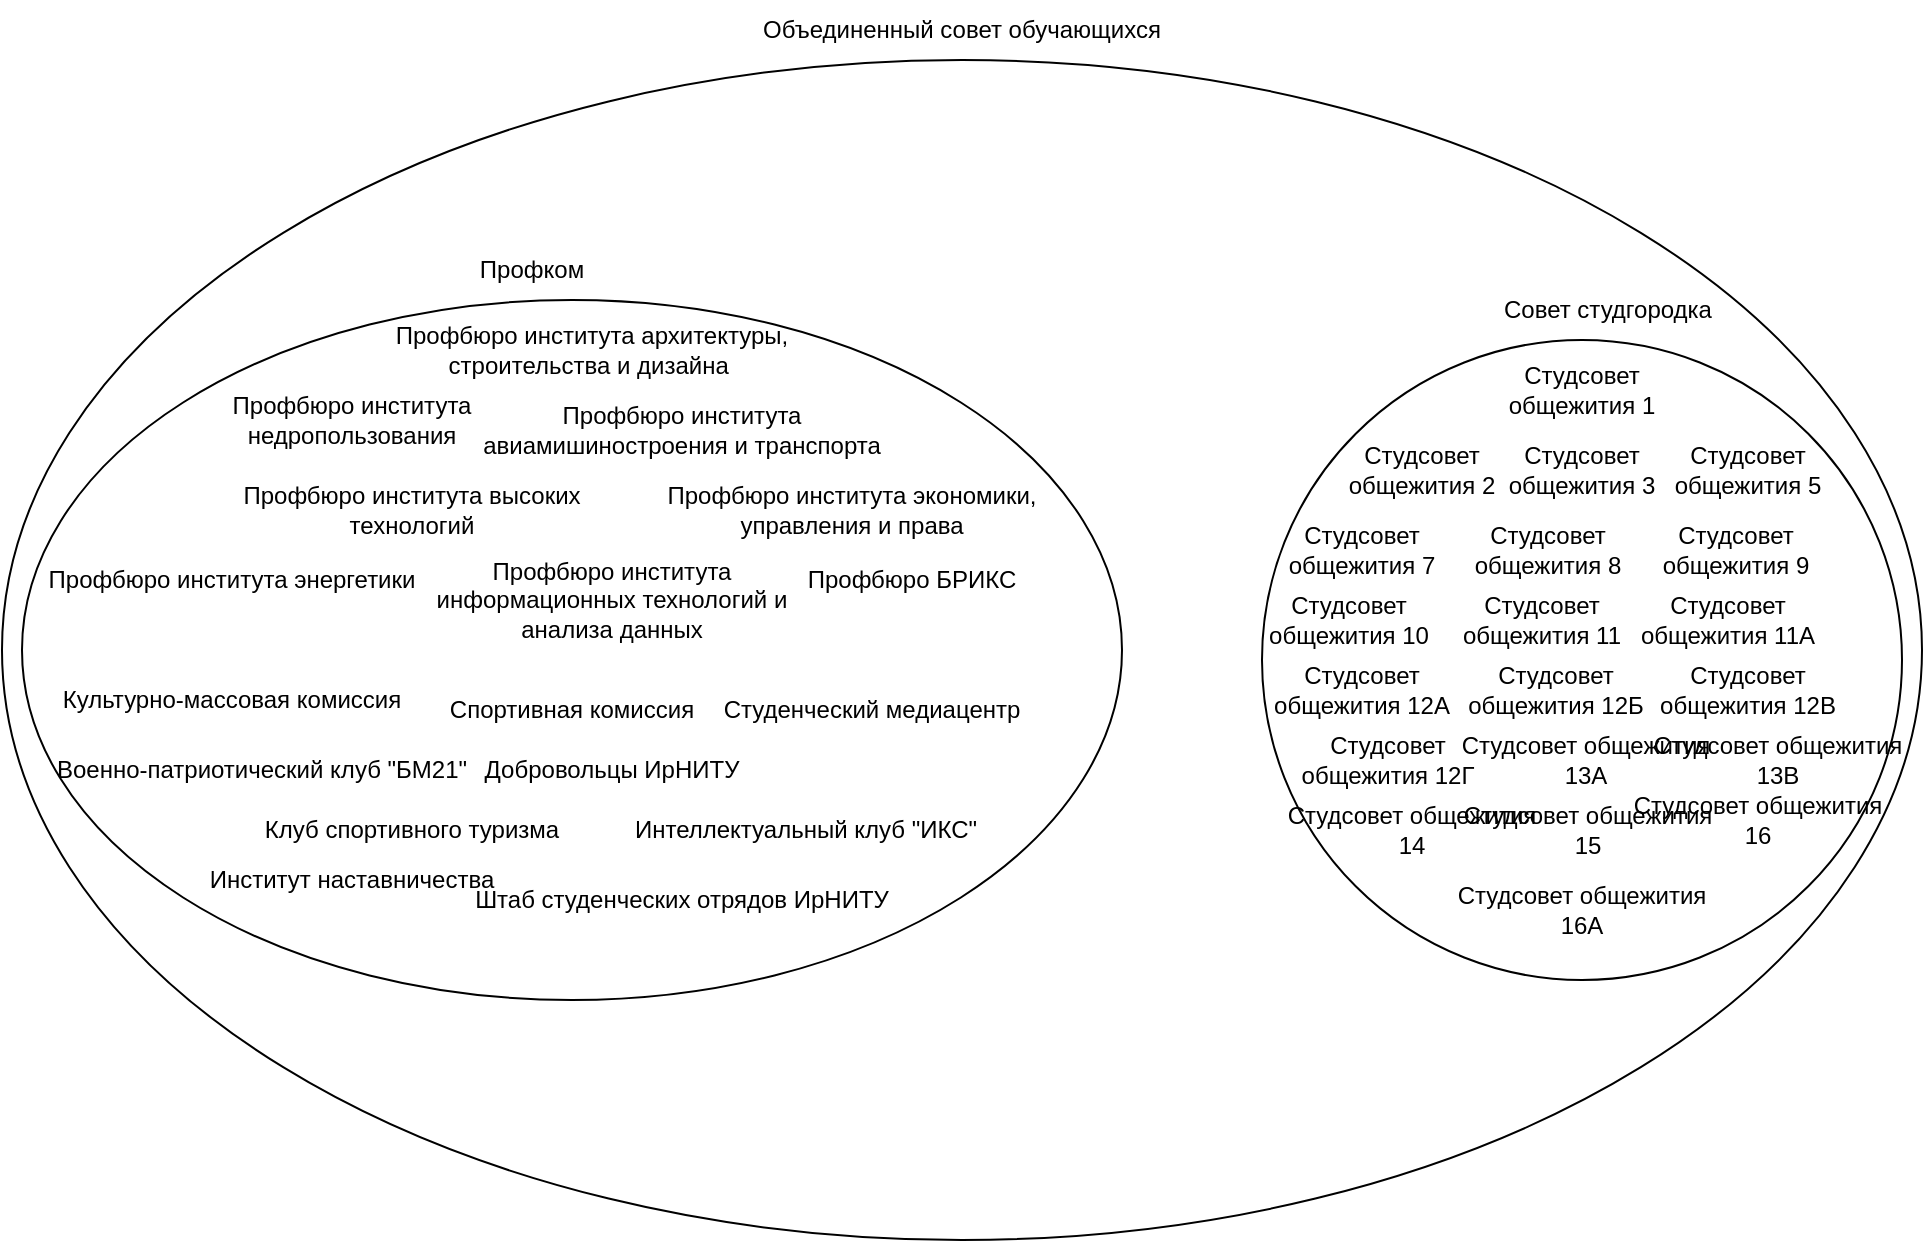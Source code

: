 <mxfile version="18.0.1" type="device"><diagram id="ubK8cpsxr8xcueVpfILn" name="Страница 1"><mxGraphModel dx="1074" dy="857" grid="1" gridSize="10" guides="1" tooltips="1" connect="1" arrows="1" fold="1" page="1" pageScale="1" pageWidth="827" pageHeight="1169" math="0" shadow="0"><root><mxCell id="0"/><mxCell id="1" parent="0"/><mxCell id="IQN_BZMtmSHHtR1zraQf-7" value="" style="ellipse;whiteSpace=wrap;html=1;" parent="1" vertex="1"><mxGeometry y="100" width="960" height="590" as="geometry"/></mxCell><mxCell id="IQN_BZMtmSHHtR1zraQf-42" value="" style="ellipse;whiteSpace=wrap;html=1;" parent="1" vertex="1"><mxGeometry x="10" y="220" width="550" height="350" as="geometry"/></mxCell><mxCell id="IQN_BZMtmSHHtR1zraQf-2" value="Объединенный совет обучающихся" style="text;html=1;strokeColor=none;fillColor=none;align=center;verticalAlign=middle;whiteSpace=wrap;rounded=0;" parent="1" vertex="1"><mxGeometry x="365" y="70" width="230" height="30" as="geometry"/></mxCell><mxCell id="IQN_BZMtmSHHtR1zraQf-5" value="Профком" style="text;html=1;strokeColor=none;fillColor=none;align=center;verticalAlign=middle;whiteSpace=wrap;rounded=0;" parent="1" vertex="1"><mxGeometry x="235" y="190" width="60" height="30" as="geometry"/></mxCell><mxCell id="IQN_BZMtmSHHtR1zraQf-8" value="" style="ellipse;whiteSpace=wrap;html=1;aspect=fixed;" parent="1" vertex="1"><mxGeometry x="630" y="240" width="320" height="320" as="geometry"/></mxCell><mxCell id="IQN_BZMtmSHHtR1zraQf-9" value="Совет студгородка" style="text;html=1;strokeColor=none;fillColor=none;align=center;verticalAlign=middle;whiteSpace=wrap;rounded=0;" parent="1" vertex="1"><mxGeometry x="743" y="210" width="120" height="30" as="geometry"/></mxCell><mxCell id="IQN_BZMtmSHHtR1zraQf-10" value="Студсовет общежития 1" style="text;html=1;strokeColor=none;fillColor=none;align=center;verticalAlign=middle;whiteSpace=wrap;rounded=0;" parent="1" vertex="1"><mxGeometry x="750" y="250" width="80" height="30" as="geometry"/></mxCell><mxCell id="IQN_BZMtmSHHtR1zraQf-11" value="Студсовет общежития 2" style="text;html=1;strokeColor=none;fillColor=none;align=center;verticalAlign=middle;whiteSpace=wrap;rounded=0;" parent="1" vertex="1"><mxGeometry x="670" y="290" width="80" height="30" as="geometry"/></mxCell><mxCell id="IQN_BZMtmSHHtR1zraQf-25" value="Профбюро института архитектуры, строительства и дизайна&amp;nbsp;" style="text;html=1;strokeColor=none;fillColor=none;align=center;verticalAlign=middle;whiteSpace=wrap;rounded=0;" parent="1" vertex="1"><mxGeometry x="190" y="225" width="210" height="40" as="geometry"/></mxCell><mxCell id="IQN_BZMtmSHHtR1zraQf-26" value="Профбюро института недропользования" style="text;html=1;strokeColor=none;fillColor=none;align=center;verticalAlign=middle;whiteSpace=wrap;rounded=0;" parent="1" vertex="1"><mxGeometry x="70" y="260" width="210" height="40" as="geometry"/></mxCell><mxCell id="IQN_BZMtmSHHtR1zraQf-27" value="Профбюро института авиамишиностроения и транспорта" style="text;html=1;strokeColor=none;fillColor=none;align=center;verticalAlign=middle;whiteSpace=wrap;rounded=0;" parent="1" vertex="1"><mxGeometry x="235" y="265" width="210" height="40" as="geometry"/></mxCell><mxCell id="IQN_BZMtmSHHtR1zraQf-28" value="Профбюро института экономики, управления и права" style="text;html=1;strokeColor=none;fillColor=none;align=center;verticalAlign=middle;whiteSpace=wrap;rounded=0;" parent="1" vertex="1"><mxGeometry x="320" y="305" width="210" height="40" as="geometry"/></mxCell><mxCell id="IQN_BZMtmSHHtR1zraQf-29" value="Профбюро института высоких технологий" style="text;html=1;strokeColor=none;fillColor=none;align=center;verticalAlign=middle;whiteSpace=wrap;rounded=0;" parent="1" vertex="1"><mxGeometry x="100" y="305" width="210" height="40" as="geometry"/></mxCell><mxCell id="IQN_BZMtmSHHtR1zraQf-30" value="Профбюро института энергетики" style="text;html=1;strokeColor=none;fillColor=none;align=center;verticalAlign=middle;whiteSpace=wrap;rounded=0;" parent="1" vertex="1"><mxGeometry x="10" y="340" width="210" height="40" as="geometry"/></mxCell><mxCell id="IQN_BZMtmSHHtR1zraQf-31" value="Профбюро института информационных технологий и анализа данных" style="text;html=1;strokeColor=none;fillColor=none;align=center;verticalAlign=middle;whiteSpace=wrap;rounded=0;" parent="1" vertex="1"><mxGeometry x="200" y="350" width="210" height="40" as="geometry"/></mxCell><mxCell id="IQN_BZMtmSHHtR1zraQf-32" value="Профбюро БРИКС" style="text;html=1;strokeColor=none;fillColor=none;align=center;verticalAlign=middle;whiteSpace=wrap;rounded=0;" parent="1" vertex="1"><mxGeometry x="350" y="340" width="210" height="40" as="geometry"/></mxCell><mxCell id="IQN_BZMtmSHHtR1zraQf-33" value="Культурно-массовая комиссия" style="text;html=1;strokeColor=none;fillColor=none;align=center;verticalAlign=middle;whiteSpace=wrap;rounded=0;" parent="1" vertex="1"><mxGeometry x="10" y="400" width="210" height="40" as="geometry"/></mxCell><mxCell id="IQN_BZMtmSHHtR1zraQf-34" value="Студенческий медиацентр" style="text;html=1;strokeColor=none;fillColor=none;align=center;verticalAlign=middle;whiteSpace=wrap;rounded=0;" parent="1" vertex="1"><mxGeometry x="330" y="405" width="210" height="40" as="geometry"/></mxCell><mxCell id="IQN_BZMtmSHHtR1zraQf-35" value="Спортивная комиссия" style="text;html=1;strokeColor=none;fillColor=none;align=center;verticalAlign=middle;whiteSpace=wrap;rounded=0;" parent="1" vertex="1"><mxGeometry x="180" y="405" width="210" height="40" as="geometry"/></mxCell><mxCell id="IQN_BZMtmSHHtR1zraQf-36" value="Добровольцы ИрНИТУ" style="text;html=1;strokeColor=none;fillColor=none;align=center;verticalAlign=middle;whiteSpace=wrap;rounded=0;" parent="1" vertex="1"><mxGeometry x="200" y="435" width="210" height="40" as="geometry"/></mxCell><mxCell id="IQN_BZMtmSHHtR1zraQf-37" value="Военно-патриотический клуб &quot;БМ21&quot;" style="text;html=1;strokeColor=none;fillColor=none;align=center;verticalAlign=middle;whiteSpace=wrap;rounded=0;" parent="1" vertex="1"><mxGeometry x="25" y="435" width="210" height="40" as="geometry"/></mxCell><mxCell id="IQN_BZMtmSHHtR1zraQf-38" value="Интеллектуальный клуб &quot;ИКС&quot;" style="text;html=1;strokeColor=none;fillColor=none;align=center;verticalAlign=middle;whiteSpace=wrap;rounded=0;" parent="1" vertex="1"><mxGeometry x="297" y="465" width="210" height="40" as="geometry"/></mxCell><mxCell id="IQN_BZMtmSHHtR1zraQf-39" value="Клуб спортивного туризма" style="text;html=1;strokeColor=none;fillColor=none;align=center;verticalAlign=middle;whiteSpace=wrap;rounded=0;" parent="1" vertex="1"><mxGeometry x="100" y="465" width="210" height="40" as="geometry"/></mxCell><mxCell id="IQN_BZMtmSHHtR1zraQf-40" value="Институт наставничества" style="text;html=1;strokeColor=none;fillColor=none;align=center;verticalAlign=middle;whiteSpace=wrap;rounded=0;" parent="1" vertex="1"><mxGeometry x="70" y="490" width="210" height="40" as="geometry"/></mxCell><mxCell id="IQN_BZMtmSHHtR1zraQf-41" value="Штаб студенческих отрядов ИрНИТУ" style="text;html=1;strokeColor=none;fillColor=none;align=center;verticalAlign=middle;whiteSpace=wrap;rounded=0;" parent="1" vertex="1"><mxGeometry x="235" y="500" width="210" height="40" as="geometry"/></mxCell><mxCell id="IYbtMwZEQRw2hdhaxQjh-39" value="Студсовет общежития 3" style="text;html=1;strokeColor=none;fillColor=none;align=center;verticalAlign=middle;whiteSpace=wrap;rounded=0;" vertex="1" parent="1"><mxGeometry x="750" y="290" width="80" height="30" as="geometry"/></mxCell><mxCell id="IYbtMwZEQRw2hdhaxQjh-40" value="Студсовет общежития 5" style="text;html=1;strokeColor=none;fillColor=none;align=center;verticalAlign=middle;whiteSpace=wrap;rounded=0;" vertex="1" parent="1"><mxGeometry x="833" y="290" width="80" height="30" as="geometry"/></mxCell><mxCell id="IYbtMwZEQRw2hdhaxQjh-41" value="Студсовет общежития 7" style="text;html=1;strokeColor=none;fillColor=none;align=center;verticalAlign=middle;whiteSpace=wrap;rounded=0;" vertex="1" parent="1"><mxGeometry x="640" y="330" width="80" height="30" as="geometry"/></mxCell><mxCell id="IYbtMwZEQRw2hdhaxQjh-42" value="Студсовет общежития 8" style="text;html=1;strokeColor=none;fillColor=none;align=center;verticalAlign=middle;whiteSpace=wrap;rounded=0;" vertex="1" parent="1"><mxGeometry x="733" y="330" width="80" height="30" as="geometry"/></mxCell><mxCell id="IYbtMwZEQRw2hdhaxQjh-43" value="Студсовет общежития 9" style="text;html=1;strokeColor=none;fillColor=none;align=center;verticalAlign=middle;whiteSpace=wrap;rounded=0;" vertex="1" parent="1"><mxGeometry x="827" y="330" width="80" height="30" as="geometry"/></mxCell><mxCell id="IYbtMwZEQRw2hdhaxQjh-44" value="Студсовет общежития 10" style="text;html=1;strokeColor=none;fillColor=none;align=center;verticalAlign=middle;whiteSpace=wrap;rounded=0;" vertex="1" parent="1"><mxGeometry x="625" y="370" width="97" height="20" as="geometry"/></mxCell><mxCell id="IYbtMwZEQRw2hdhaxQjh-45" value="Студсовет общежития 11" style="text;html=1;strokeColor=none;fillColor=none;align=center;verticalAlign=middle;whiteSpace=wrap;rounded=0;" vertex="1" parent="1"><mxGeometry x="720" y="365" width="100" height="30" as="geometry"/></mxCell><mxCell id="IYbtMwZEQRw2hdhaxQjh-46" value="Студсовет общежития 11А" style="text;html=1;strokeColor=none;fillColor=none;align=center;verticalAlign=middle;whiteSpace=wrap;rounded=0;" vertex="1" parent="1"><mxGeometry x="813" y="365" width="100" height="30" as="geometry"/></mxCell><mxCell id="IYbtMwZEQRw2hdhaxQjh-47" value="Студсовет общежития 12А" style="text;html=1;strokeColor=none;fillColor=none;align=center;verticalAlign=middle;whiteSpace=wrap;rounded=0;" vertex="1" parent="1"><mxGeometry x="630" y="400" width="100" height="30" as="geometry"/></mxCell><mxCell id="IYbtMwZEQRw2hdhaxQjh-48" value="Студсовет общежития 12Б" style="text;html=1;strokeColor=none;fillColor=none;align=center;verticalAlign=middle;whiteSpace=wrap;rounded=0;" vertex="1" parent="1"><mxGeometry x="727" y="400" width="100" height="30" as="geometry"/></mxCell><mxCell id="IYbtMwZEQRw2hdhaxQjh-49" value="Студсовет общежития 12В" style="text;html=1;strokeColor=none;fillColor=none;align=center;verticalAlign=middle;whiteSpace=wrap;rounded=0;" vertex="1" parent="1"><mxGeometry x="823" y="400" width="100" height="30" as="geometry"/></mxCell><mxCell id="IYbtMwZEQRw2hdhaxQjh-50" value="Студсовет общежития 12Г" style="text;html=1;strokeColor=none;fillColor=none;align=center;verticalAlign=middle;whiteSpace=wrap;rounded=0;" vertex="1" parent="1"><mxGeometry x="643" y="435" width="100" height="30" as="geometry"/></mxCell><mxCell id="IYbtMwZEQRw2hdhaxQjh-51" value="Студсовет общежития 13А" style="text;html=1;strokeColor=none;fillColor=none;align=center;verticalAlign=middle;whiteSpace=wrap;rounded=0;" vertex="1" parent="1"><mxGeometry x="727" y="435" width="130" height="30" as="geometry"/></mxCell><mxCell id="IYbtMwZEQRw2hdhaxQjh-52" value="Студсовет общежития 13В" style="text;html=1;strokeColor=none;fillColor=none;align=center;verticalAlign=middle;whiteSpace=wrap;rounded=0;" vertex="1" parent="1"><mxGeometry x="823" y="435" width="130" height="30" as="geometry"/></mxCell><mxCell id="IYbtMwZEQRw2hdhaxQjh-53" value="Студсовет общежития 14" style="text;html=1;strokeColor=none;fillColor=none;align=center;verticalAlign=middle;whiteSpace=wrap;rounded=0;" vertex="1" parent="1"><mxGeometry x="640" y="470" width="130" height="30" as="geometry"/></mxCell><mxCell id="IYbtMwZEQRw2hdhaxQjh-54" value="Студсовет общежития 15" style="text;html=1;strokeColor=none;fillColor=none;align=center;verticalAlign=middle;whiteSpace=wrap;rounded=0;" vertex="1" parent="1"><mxGeometry x="728" y="470" width="130" height="30" as="geometry"/></mxCell><mxCell id="IYbtMwZEQRw2hdhaxQjh-55" value="Студсовет общежития 16" style="text;html=1;strokeColor=none;fillColor=none;align=center;verticalAlign=middle;whiteSpace=wrap;rounded=0;" vertex="1" parent="1"><mxGeometry x="813" y="465" width="130" height="30" as="geometry"/></mxCell><mxCell id="IYbtMwZEQRw2hdhaxQjh-56" value="Студсовет общежития 16А" style="text;html=1;strokeColor=none;fillColor=none;align=center;verticalAlign=middle;whiteSpace=wrap;rounded=0;" vertex="1" parent="1"><mxGeometry x="725" y="510" width="130" height="30" as="geometry"/></mxCell></root></mxGraphModel></diagram></mxfile>